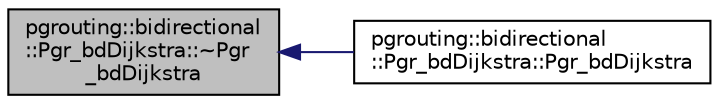 digraph "pgrouting::bidirectional::Pgr_bdDijkstra::~Pgr_bdDijkstra"
{
  edge [fontname="Helvetica",fontsize="10",labelfontname="Helvetica",labelfontsize="10"];
  node [fontname="Helvetica",fontsize="10",shape=record];
  rankdir="LR";
  Node4 [label="pgrouting::bidirectional\l::Pgr_bdDijkstra::~Pgr\l_bdDijkstra",height=0.2,width=0.4,color="black", fillcolor="grey75", style="filled", fontcolor="black"];
  Node4 -> Node5 [dir="back",color="midnightblue",fontsize="10",style="solid",fontname="Helvetica"];
  Node5 [label="pgrouting::bidirectional\l::Pgr_bdDijkstra::Pgr_bdDijkstra",height=0.2,width=0.4,color="black", fillcolor="white", style="filled",URL="$classpgrouting_1_1bidirectional_1_1Pgr__bdDijkstra.html#a311cb8c937c3f1372a334ad17f9513e3"];
}
